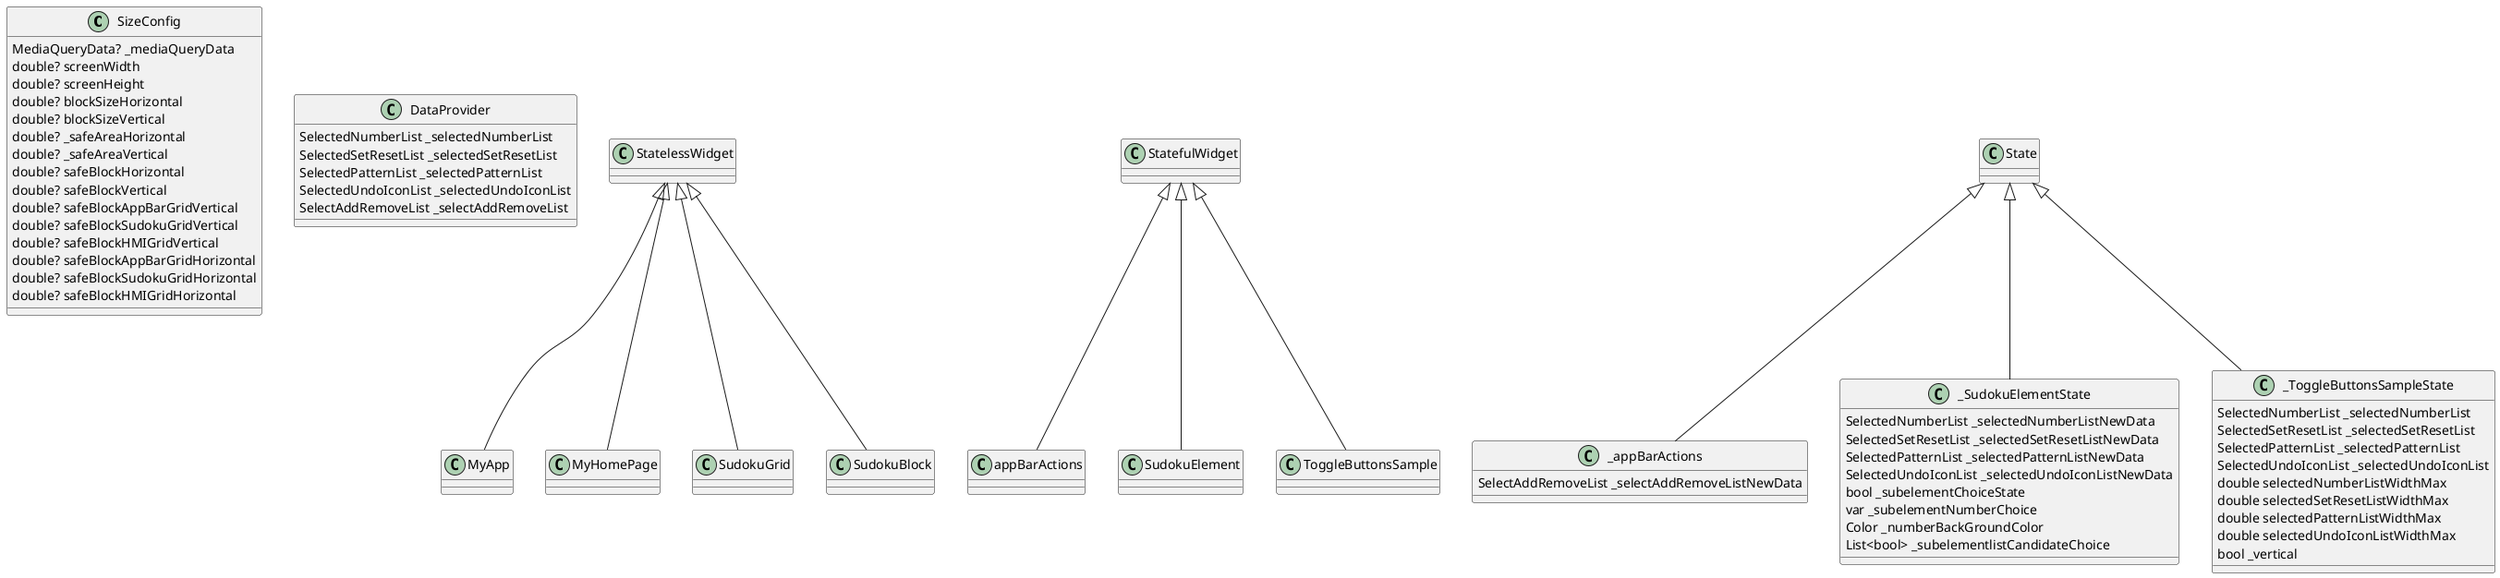 @startuml
class SizeConfig {
  MediaQueryData? _mediaQueryData
  double? screenWidth
  double? screenHeight
  double? blockSizeHorizontal
  double? blockSizeVertical
  double? _safeAreaHorizontal
  double? _safeAreaVertical
  double? safeBlockHorizontal
  double? safeBlockVertical
  double? safeBlockAppBarGridVertical
  double? safeBlockSudokuGridVertical
  double? safeBlockHMIGridVertical
  double? safeBlockAppBarGridHorizontal
  double? safeBlockSudokuGridHorizontal
  double? safeBlockHMIGridHorizontal
}
class DataProvider {
  SelectedNumberList _selectedNumberList
  SelectedSetResetList _selectedSetResetList
  SelectedPatternList _selectedPatternList
  SelectedUndoIconList _selectedUndoIconList
  SelectAddRemoveList _selectAddRemoveList
}
class MyApp {
}
class MyHomePage {
}
class appBarActions {
}
class _appBarActions {
  SelectAddRemoveList _selectAddRemoveListNewData
}
class SudokuGrid {
}
class SudokuBlock {
}
class SudokuElement {
}
class _SudokuElementState {
  SelectedNumberList _selectedNumberListNewData
  SelectedSetResetList _selectedSetResetListNewData
  SelectedPatternList _selectedPatternListNewData
  SelectedUndoIconList _selectedUndoIconListNewData
  bool _subelementChoiceState
  var _subelementNumberChoice
  Color _numberBackGroundColor
  List<bool> _subelementlistCandidateChoice
}
class ToggleButtonsSample {
}
class _ToggleButtonsSampleState {
  SelectedNumberList _selectedNumberList
  SelectedSetResetList _selectedSetResetList
  SelectedPatternList _selectedPatternList
  SelectedUndoIconList _selectedUndoIconList
  double selectedNumberListWidthMax
  double selectedSetResetListWidthMax
  double selectedPatternListWidthMax
  double selectedUndoIconListWidthMax
  bool _vertical
}
StatelessWidget <|-- MyApp
StatelessWidget <|-- MyHomePage
StatefulWidget <|-- appBarActions
State <|-- _appBarActions
StatelessWidget <|-- SudokuGrid
StatelessWidget <|-- SudokuBlock
StatefulWidget <|-- SudokuElement
State <|-- _SudokuElementState
StatefulWidget <|-- ToggleButtonsSample
State <|-- _ToggleButtonsSampleState
@enduml
